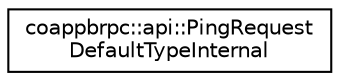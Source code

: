 digraph "Graphical Class Hierarchy"
{
  edge [fontname="Helvetica",fontsize="10",labelfontname="Helvetica",labelfontsize="10"];
  node [fontname="Helvetica",fontsize="10",shape=record];
  rankdir="LR";
  Node0 [label="coappbrpc::api::PingRequest\lDefaultTypeInternal",height=0.2,width=0.4,color="black", fillcolor="white", style="filled",URL="$classcoappbrpc_1_1api_1_1PingRequestDefaultTypeInternal.html"];
}
